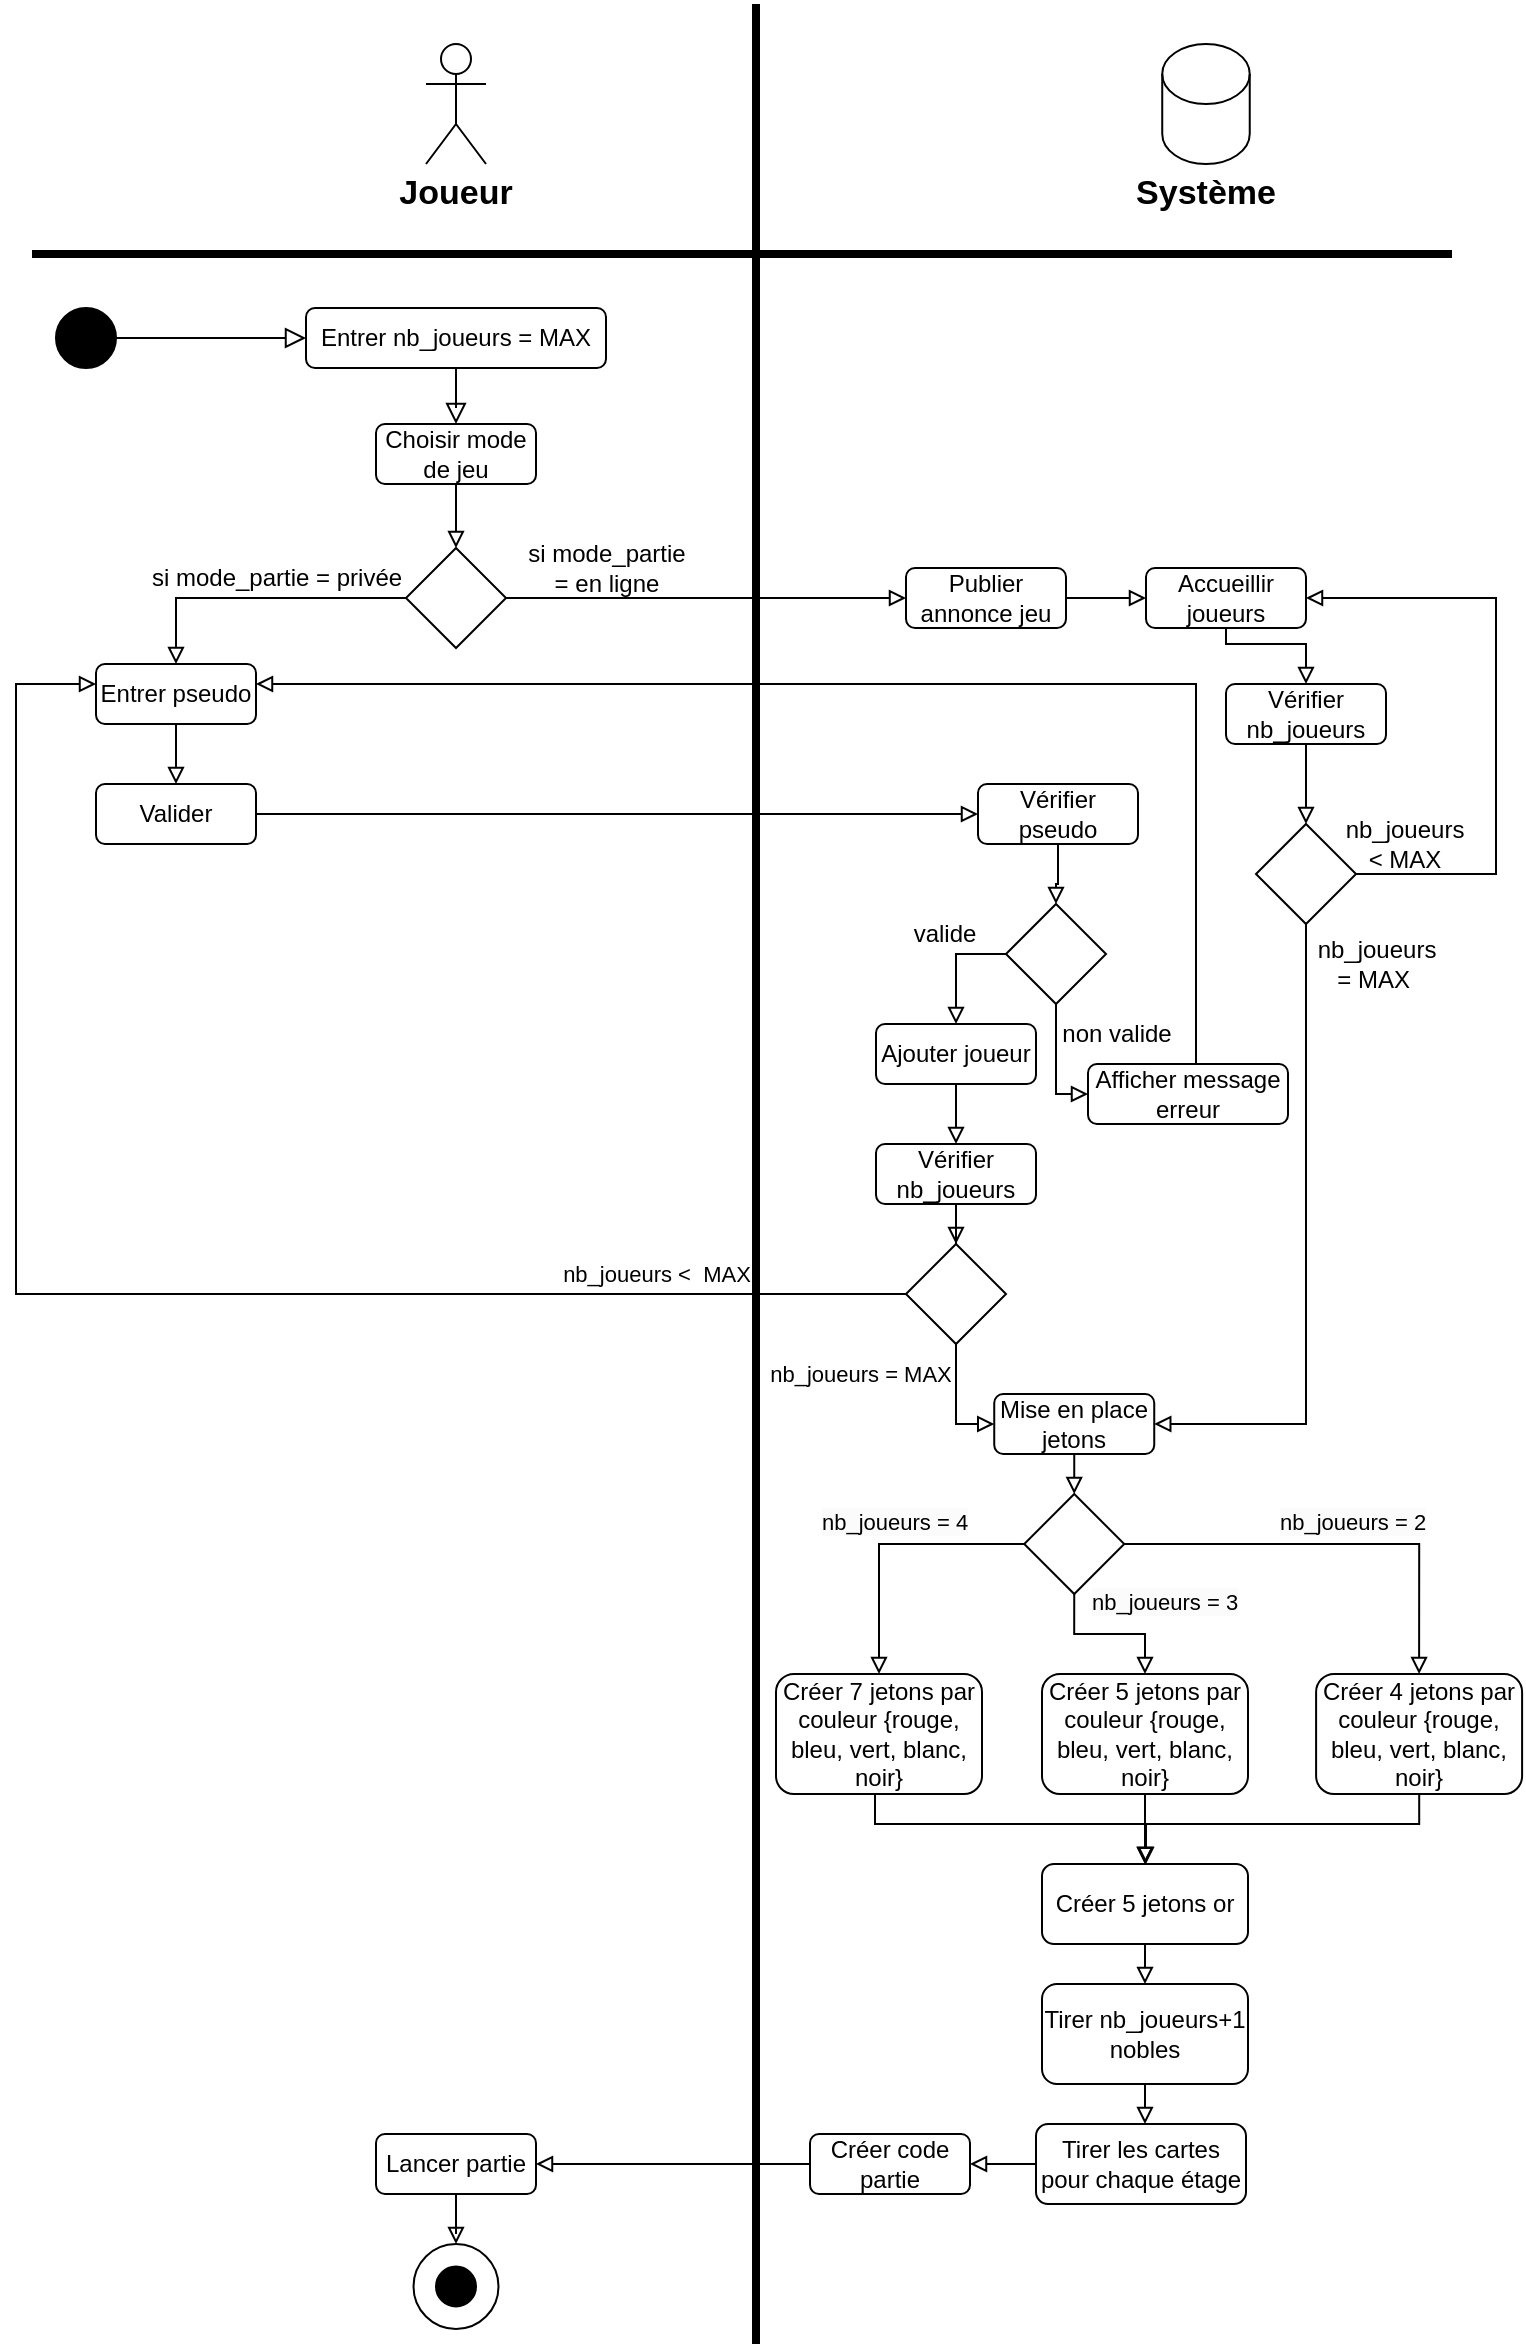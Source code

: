 <mxfile version="22.1.11" type="github">
  <diagram name="Page-1" id="8fkopur-IaXd6LPKFOyk">
    <mxGraphModel dx="2227" dy="804" grid="1" gridSize="10" guides="1" tooltips="1" connect="1" arrows="1" fold="1" page="1" pageScale="1" pageWidth="827" pageHeight="1169" math="0" shadow="0">
      <root>
        <mxCell id="0" />
        <mxCell id="1" parent="0" />
        <mxCell id="sAH2Ii_r4UKJBl4Xqn3M-1" value="Choisir mode de jeu" style="rounded=1;whiteSpace=wrap;html=1;fontSize=12;glass=0;strokeWidth=1;shadow=0;" parent="1" vertex="1">
          <mxGeometry x="-598" y="240" width="80" height="30" as="geometry" />
        </mxCell>
        <mxCell id="sAH2Ii_r4UKJBl4Xqn3M-2" value="" style="ellipse;whiteSpace=wrap;html=1;aspect=fixed;fillColor=#000000;" parent="1" vertex="1">
          <mxGeometry x="-758" y="182" width="30" height="30" as="geometry" />
        </mxCell>
        <mxCell id="sAH2Ii_r4UKJBl4Xqn3M-3" value="" style="rounded=0;html=1;jettySize=auto;orthogonalLoop=1;fontSize=11;endArrow=block;endFill=0;endSize=8;strokeWidth=1;shadow=0;labelBackgroundColor=none;edgeStyle=orthogonalEdgeStyle;" parent="1" source="sAH2Ii_r4UKJBl4Xqn3M-2" target="sAH2Ii_r4UKJBl4Xqn3M-7" edge="1">
          <mxGeometry relative="1" as="geometry">
            <mxPoint x="-588" y="307" as="sourcePoint" />
            <mxPoint x="-588" y="357" as="targetPoint" />
          </mxGeometry>
        </mxCell>
        <mxCell id="sAH2Ii_r4UKJBl4Xqn3M-4" value="&lt;font style=&quot;font-size: 17px;&quot;&gt;&lt;b&gt;Joueur&lt;/b&gt;&lt;/font&gt;" style="text;html=1;strokeColor=none;fillColor=none;align=center;verticalAlign=middle;whiteSpace=wrap;rounded=0;" parent="1" vertex="1">
          <mxGeometry x="-588" y="110" width="60" height="30" as="geometry" />
        </mxCell>
        <mxCell id="sAH2Ii_r4UKJBl4Xqn3M-5" value="&lt;b&gt;&lt;font style=&quot;font-size: 17px;&quot;&gt;Système&lt;/font&gt;&lt;/b&gt;" style="text;html=1;strokeColor=none;fillColor=none;align=center;verticalAlign=middle;whiteSpace=wrap;rounded=0;" parent="1" vertex="1">
          <mxGeometry x="-213" y="110" width="60" height="30" as="geometry" />
        </mxCell>
        <mxCell id="sAH2Ii_r4UKJBl4Xqn3M-7" value="Entrer nb_joueurs = MAX" style="rounded=1;whiteSpace=wrap;html=1;fontSize=12;glass=0;strokeWidth=1;shadow=0;" parent="1" vertex="1">
          <mxGeometry x="-633" y="182" width="150" height="30" as="geometry" />
        </mxCell>
        <mxCell id="sAH2Ii_r4UKJBl4Xqn3M-8" value="" style="rounded=0;html=1;jettySize=auto;orthogonalLoop=1;fontSize=11;endArrow=block;endFill=0;endSize=8;strokeWidth=1;shadow=0;labelBackgroundColor=none;edgeStyle=orthogonalEdgeStyle;" parent="1" source="sAH2Ii_r4UKJBl4Xqn3M-7" target="sAH2Ii_r4UKJBl4Xqn3M-1" edge="1">
          <mxGeometry relative="1" as="geometry">
            <mxPoint x="-583" y="288" as="sourcePoint" />
            <mxPoint x="-733" y="452" as="targetPoint" />
            <Array as="points" />
          </mxGeometry>
        </mxCell>
        <mxCell id="sAH2Ii_r4UKJBl4Xqn3M-14" style="edgeStyle=orthogonalEdgeStyle;rounded=0;orthogonalLoop=1;jettySize=auto;html=1;exitX=0;exitY=0.5;exitDx=0;exitDy=0;endArrow=block;endFill=0;entryX=0.5;entryY=0;entryDx=0;entryDy=0;" parent="1" source="sAH2Ii_r4UKJBl4Xqn3M-9" target="sAH2Ii_r4UKJBl4Xqn3M-19" edge="1">
          <mxGeometry relative="1" as="geometry">
            <mxPoint x="-738" y="327" as="targetPoint" />
            <Array as="points">
              <mxPoint x="-698" y="327" />
            </Array>
          </mxGeometry>
        </mxCell>
        <mxCell id="sAH2Ii_r4UKJBl4Xqn3M-15" style="edgeStyle=orthogonalEdgeStyle;rounded=0;orthogonalLoop=1;jettySize=auto;html=1;exitX=1;exitY=0.5;exitDx=0;exitDy=0;endArrow=block;endFill=0;entryX=0;entryY=0.5;entryDx=0;entryDy=0;" parent="1" source="sAH2Ii_r4UKJBl4Xqn3M-9" target="sAH2Ii_r4UKJBl4Xqn3M-18" edge="1">
          <mxGeometry relative="1" as="geometry">
            <mxPoint x="-258" y="327" as="targetPoint" />
          </mxGeometry>
        </mxCell>
        <mxCell id="sAH2Ii_r4UKJBl4Xqn3M-9" value="" style="rhombus;whiteSpace=wrap;html=1;" parent="1" vertex="1">
          <mxGeometry x="-583" y="302" width="50" height="50" as="geometry" />
        </mxCell>
        <mxCell id="sAH2Ii_r4UKJBl4Xqn3M-10" style="edgeStyle=orthogonalEdgeStyle;rounded=0;orthogonalLoop=1;jettySize=auto;html=1;exitX=0.5;exitY=1;exitDx=0;exitDy=0;endArrow=block;endFill=0;entryX=0.5;entryY=0;entryDx=0;entryDy=0;" parent="1" source="sAH2Ii_r4UKJBl4Xqn3M-1" target="sAH2Ii_r4UKJBl4Xqn3M-9" edge="1">
          <mxGeometry relative="1" as="geometry">
            <mxPoint x="-438" y="280" as="targetPoint" />
          </mxGeometry>
        </mxCell>
        <mxCell id="sAH2Ii_r4UKJBl4Xqn3M-11" value="" style="shape=umlActor;verticalLabelPosition=bottom;verticalAlign=top;html=1;outlineConnect=0;" parent="1" vertex="1">
          <mxGeometry x="-573" y="50" width="30" height="60" as="geometry" />
        </mxCell>
        <mxCell id="sAH2Ii_r4UKJBl4Xqn3M-12" value="" style="shape=cylinder3;whiteSpace=wrap;html=1;boundedLbl=1;backgroundOutline=1;size=15;" parent="1" vertex="1">
          <mxGeometry x="-204.88" y="50" width="43.75" height="60" as="geometry" />
        </mxCell>
        <mxCell id="sAH2Ii_r4UKJBl4Xqn3M-16" value="si mode_partie &lt;br&gt;= en ligne" style="text;html=1;align=center;verticalAlign=middle;resizable=0;points=[];autosize=1;strokeColor=none;fillColor=none;" parent="1" vertex="1">
          <mxGeometry x="-533" y="292" width="100" height="40" as="geometry" />
        </mxCell>
        <mxCell id="sAH2Ii_r4UKJBl4Xqn3M-17" value="si mode_partie = privée" style="text;html=1;align=center;verticalAlign=middle;resizable=0;points=[];autosize=1;strokeColor=none;fillColor=none;" parent="1" vertex="1">
          <mxGeometry x="-723" y="302" width="150" height="30" as="geometry" />
        </mxCell>
        <mxCell id="sAH2Ii_r4UKJBl4Xqn3M-45" style="edgeStyle=orthogonalEdgeStyle;rounded=0;orthogonalLoop=1;jettySize=auto;html=1;exitX=1;exitY=0.5;exitDx=0;exitDy=0;endArrow=block;endFill=0;" parent="1" source="sAH2Ii_r4UKJBl4Xqn3M-18" target="sAH2Ii_r4UKJBl4Xqn3M-44" edge="1">
          <mxGeometry relative="1" as="geometry" />
        </mxCell>
        <mxCell id="sAH2Ii_r4UKJBl4Xqn3M-18" value="Publier annonce jeu" style="rounded=1;whiteSpace=wrap;html=1;fontSize=12;glass=0;strokeWidth=1;shadow=0;" parent="1" vertex="1">
          <mxGeometry x="-333" y="312" width="80" height="30" as="geometry" />
        </mxCell>
        <mxCell id="sAH2Ii_r4UKJBl4Xqn3M-21" style="edgeStyle=orthogonalEdgeStyle;rounded=0;orthogonalLoop=1;jettySize=auto;html=1;exitX=0.5;exitY=1;exitDx=0;exitDy=0;entryX=0.5;entryY=0;entryDx=0;entryDy=0;endArrow=block;endFill=0;" parent="1" source="sAH2Ii_r4UKJBl4Xqn3M-19" target="sAH2Ii_r4UKJBl4Xqn3M-20" edge="1">
          <mxGeometry relative="1" as="geometry" />
        </mxCell>
        <mxCell id="sAH2Ii_r4UKJBl4Xqn3M-19" value="Entrer pseudo" style="rounded=1;whiteSpace=wrap;html=1;fontSize=12;glass=0;strokeWidth=1;shadow=0;" parent="1" vertex="1">
          <mxGeometry x="-738" y="360" width="80" height="30" as="geometry" />
        </mxCell>
        <mxCell id="sAH2Ii_r4UKJBl4Xqn3M-22" style="edgeStyle=orthogonalEdgeStyle;rounded=0;orthogonalLoop=1;jettySize=auto;html=1;exitX=1;exitY=0.5;exitDx=0;exitDy=0;endArrow=block;endFill=0;" parent="1" source="sAH2Ii_r4UKJBl4Xqn3M-20" target="sAH2Ii_r4UKJBl4Xqn3M-23" edge="1">
          <mxGeometry relative="1" as="geometry">
            <mxPoint x="-172.4" y="475" as="targetPoint" />
          </mxGeometry>
        </mxCell>
        <mxCell id="sAH2Ii_r4UKJBl4Xqn3M-20" value="Valider" style="rounded=1;whiteSpace=wrap;html=1;fontSize=12;glass=0;strokeWidth=1;shadow=0;" parent="1" vertex="1">
          <mxGeometry x="-738" y="420" width="80" height="30" as="geometry" />
        </mxCell>
        <mxCell id="sAH2Ii_r4UKJBl4Xqn3M-25" style="edgeStyle=orthogonalEdgeStyle;rounded=0;orthogonalLoop=1;jettySize=auto;html=1;exitX=0.5;exitY=1;exitDx=0;exitDy=0;endArrow=block;endFill=0;" parent="1" source="sAH2Ii_r4UKJBl4Xqn3M-23" target="sAH2Ii_r4UKJBl4Xqn3M-24" edge="1">
          <mxGeometry relative="1" as="geometry" />
        </mxCell>
        <mxCell id="sAH2Ii_r4UKJBl4Xqn3M-23" value="Vérifier pseudo" style="rounded=1;whiteSpace=wrap;html=1;fontSize=12;glass=0;strokeWidth=1;shadow=0;" parent="1" vertex="1">
          <mxGeometry x="-297" y="420" width="80" height="30" as="geometry" />
        </mxCell>
        <mxCell id="sAH2Ii_r4UKJBl4Xqn3M-26" style="edgeStyle=orthogonalEdgeStyle;rounded=0;orthogonalLoop=1;jettySize=auto;html=1;endArrow=block;endFill=0;exitX=0.5;exitY=1;exitDx=0;exitDy=0;" parent="1" source="sAH2Ii_r4UKJBl4Xqn3M-24" target="sAH2Ii_r4UKJBl4Xqn3M-30" edge="1">
          <mxGeometry relative="1" as="geometry">
            <mxPoint x="-185" y="589" as="targetPoint" />
            <mxPoint x="-258" y="619" as="sourcePoint" />
            <Array as="points">
              <mxPoint x="-258" y="575" />
            </Array>
          </mxGeometry>
        </mxCell>
        <mxCell id="sAH2Ii_r4UKJBl4Xqn3M-27" style="edgeStyle=orthogonalEdgeStyle;rounded=0;orthogonalLoop=1;jettySize=auto;html=1;exitX=0;exitY=0.5;exitDx=0;exitDy=0;endArrow=block;endFill=0;" parent="1" source="sAH2Ii_r4UKJBl4Xqn3M-24" target="sAH2Ii_r4UKJBl4Xqn3M-29" edge="1">
          <mxGeometry relative="1" as="geometry">
            <mxPoint x="-328" y="639" as="targetPoint" />
          </mxGeometry>
        </mxCell>
        <mxCell id="sAH2Ii_r4UKJBl4Xqn3M-24" value="" style="rhombus;whiteSpace=wrap;html=1;" parent="1" vertex="1">
          <mxGeometry x="-283" y="480" width="50" height="50" as="geometry" />
        </mxCell>
        <mxCell id="sAH2Ii_r4UKJBl4Xqn3M-35" style="edgeStyle=orthogonalEdgeStyle;rounded=0;orthogonalLoop=1;jettySize=auto;html=1;exitX=0.5;exitY=1;exitDx=0;exitDy=0;endArrow=block;endFill=0;" parent="1" source="sAH2Ii_r4UKJBl4Xqn3M-29" target="sAH2Ii_r4UKJBl4Xqn3M-34" edge="1">
          <mxGeometry relative="1" as="geometry" />
        </mxCell>
        <mxCell id="sAH2Ii_r4UKJBl4Xqn3M-29" value="Ajouter joueur" style="rounded=1;whiteSpace=wrap;html=1;fontSize=12;glass=0;strokeWidth=1;shadow=0;" parent="1" vertex="1">
          <mxGeometry x="-348" y="540" width="80" height="30" as="geometry" />
        </mxCell>
        <mxCell id="sAH2Ii_r4UKJBl4Xqn3M-33" style="edgeStyle=orthogonalEdgeStyle;rounded=0;orthogonalLoop=1;jettySize=auto;html=1;exitX=0.5;exitY=0;exitDx=0;exitDy=0;endArrow=block;endFill=0;" parent="1" source="sAH2Ii_r4UKJBl4Xqn3M-30" target="sAH2Ii_r4UKJBl4Xqn3M-19" edge="1">
          <mxGeometry relative="1" as="geometry">
            <Array as="points">
              <mxPoint x="-188" y="370" />
            </Array>
          </mxGeometry>
        </mxCell>
        <mxCell id="sAH2Ii_r4UKJBl4Xqn3M-30" value="Afficher message erreur" style="rounded=1;whiteSpace=wrap;html=1;fontSize=12;glass=0;strokeWidth=1;shadow=0;" parent="1" vertex="1">
          <mxGeometry x="-242" y="560" width="100" height="30" as="geometry" />
        </mxCell>
        <mxCell id="sAH2Ii_r4UKJBl4Xqn3M-31" value="non valide" style="text;html=1;align=center;verticalAlign=middle;resizable=0;points=[];autosize=1;strokeColor=none;fillColor=none;" parent="1" vertex="1">
          <mxGeometry x="-268" y="530" width="80" height="30" as="geometry" />
        </mxCell>
        <mxCell id="sAH2Ii_r4UKJBl4Xqn3M-32" value="valide" style="text;html=1;align=center;verticalAlign=middle;resizable=0;points=[];autosize=1;strokeColor=none;fillColor=none;" parent="1" vertex="1">
          <mxGeometry x="-338.88" y="480" width="50" height="30" as="geometry" />
        </mxCell>
        <mxCell id="sAH2Ii_r4UKJBl4Xqn3M-34" value="Vérifier nb_joueurs" style="rounded=1;whiteSpace=wrap;html=1;fontSize=12;glass=0;strokeWidth=1;shadow=0;" parent="1" vertex="1">
          <mxGeometry x="-348" y="600" width="80" height="30" as="geometry" />
        </mxCell>
        <mxCell id="sAH2Ii_r4UKJBl4Xqn3M-38" style="edgeStyle=orthogonalEdgeStyle;rounded=0;orthogonalLoop=1;jettySize=auto;html=1;exitX=0;exitY=0.5;exitDx=0;exitDy=0;endArrow=block;endFill=0;" parent="1" source="sAH2Ii_r4UKJBl4Xqn3M-36" target="sAH2Ii_r4UKJBl4Xqn3M-19" edge="1">
          <mxGeometry relative="1" as="geometry">
            <mxPoint x="-768" y="490" as="targetPoint" />
            <Array as="points">
              <mxPoint x="-778" y="675" />
              <mxPoint x="-778" y="370" />
            </Array>
          </mxGeometry>
        </mxCell>
        <mxCell id="sAH2Ii_r4UKJBl4Xqn3M-40" style="edgeStyle=orthogonalEdgeStyle;rounded=0;orthogonalLoop=1;jettySize=auto;html=1;endArrow=block;endFill=0;" parent="1" source="sAH2Ii_r4UKJBl4Xqn3M-36" target="fDgDJ92h6XTmLon-I_y6-1" edge="1">
          <mxGeometry relative="1" as="geometry">
            <mxPoint x="-548" y="840" as="targetPoint" />
            <mxPoint x="-368" y="819" as="sourcePoint" />
            <Array as="points">
              <mxPoint x="-308" y="740" />
            </Array>
          </mxGeometry>
        </mxCell>
        <mxCell id="sAH2Ii_r4UKJBl4Xqn3M-36" value="" style="rhombus;whiteSpace=wrap;html=1;" parent="1" vertex="1">
          <mxGeometry x="-333" y="650" width="50" height="50" as="geometry" />
        </mxCell>
        <mxCell id="sAH2Ii_r4UKJBl4Xqn3M-37" style="edgeStyle=orthogonalEdgeStyle;rounded=0;orthogonalLoop=1;jettySize=auto;html=1;exitX=0.5;exitY=1;exitDx=0;exitDy=0;endArrow=block;endFill=0;" parent="1" source="sAH2Ii_r4UKJBl4Xqn3M-34" target="sAH2Ii_r4UKJBl4Xqn3M-36" edge="1">
          <mxGeometry relative="1" as="geometry" />
        </mxCell>
        <mxCell id="sAH2Ii_r4UKJBl4Xqn3M-39" value="&lt;font style=&quot;font-size: 11px;&quot;&gt;nb_joueurs &amp;lt; &amp;nbsp;MAX&lt;/font&gt;" style="text;html=1;align=center;verticalAlign=middle;resizable=0;points=[];autosize=1;strokeColor=none;fillColor=none;" parent="1" vertex="1">
          <mxGeometry x="-518" y="650" width="120" height="30" as="geometry" />
        </mxCell>
        <mxCell id="sAH2Ii_r4UKJBl4Xqn3M-41" value="&lt;font style=&quot;font-size: 11px;&quot;&gt;nb_joueurs = MAX&lt;/font&gt;" style="text;html=1;align=center;verticalAlign=middle;resizable=0;points=[];autosize=1;strokeColor=none;fillColor=none;" parent="1" vertex="1">
          <mxGeometry x="-411" y="700" width="110" height="30" as="geometry" />
        </mxCell>
        <mxCell id="sAH2Ii_r4UKJBl4Xqn3M-54" style="edgeStyle=orthogonalEdgeStyle;rounded=0;orthogonalLoop=1;jettySize=auto;html=1;exitX=0.5;exitY=1;exitDx=0;exitDy=0;endArrow=block;endFill=0;" parent="1" source="sAH2Ii_r4UKJBl4Xqn3M-43" target="sAH2Ii_r4UKJBl4Xqn3M-56" edge="1">
          <mxGeometry relative="1" as="geometry">
            <mxPoint x="-568.333" y="1285" as="targetPoint" />
          </mxGeometry>
        </mxCell>
        <mxCell id="sAH2Ii_r4UKJBl4Xqn3M-43" value="Lancer partie" style="rounded=1;whiteSpace=wrap;html=1;fontSize=12;glass=0;strokeWidth=1;shadow=0;" parent="1" vertex="1">
          <mxGeometry x="-598" y="1095" width="80" height="30" as="geometry" />
        </mxCell>
        <mxCell id="sAH2Ii_r4UKJBl4Xqn3M-49" style="edgeStyle=orthogonalEdgeStyle;rounded=0;orthogonalLoop=1;jettySize=auto;html=1;exitX=0.5;exitY=1;exitDx=0;exitDy=0;endArrow=block;endFill=0;" parent="1" source="sAH2Ii_r4UKJBl4Xqn3M-44" target="sAH2Ii_r4UKJBl4Xqn3M-46" edge="1">
          <mxGeometry relative="1" as="geometry">
            <Array as="points">
              <mxPoint x="-173" y="350" />
              <mxPoint x="-133" y="350" />
            </Array>
          </mxGeometry>
        </mxCell>
        <mxCell id="sAH2Ii_r4UKJBl4Xqn3M-44" value="Accueillir joueurs" style="rounded=1;whiteSpace=wrap;html=1;fontSize=12;glass=0;strokeWidth=1;shadow=0;" parent="1" vertex="1">
          <mxGeometry x="-213" y="312" width="80" height="30" as="geometry" />
        </mxCell>
        <mxCell id="sAH2Ii_r4UKJBl4Xqn3M-46" value="Vérifier nb_joueurs" style="rounded=1;whiteSpace=wrap;html=1;fontSize=12;glass=0;strokeWidth=1;shadow=0;" parent="1" vertex="1">
          <mxGeometry x="-173" y="370" width="80" height="30" as="geometry" />
        </mxCell>
        <mxCell id="sAH2Ii_r4UKJBl4Xqn3M-50" style="edgeStyle=orthogonalEdgeStyle;rounded=0;orthogonalLoop=1;jettySize=auto;html=1;exitX=1;exitY=0.5;exitDx=0;exitDy=0;endArrow=block;endFill=0;" parent="1" source="sAH2Ii_r4UKJBl4Xqn3M-47" target="sAH2Ii_r4UKJBl4Xqn3M-44" edge="1">
          <mxGeometry relative="1" as="geometry">
            <mxPoint x="-24.56" y="360" as="targetPoint" />
            <Array as="points">
              <mxPoint x="-38" y="465" />
              <mxPoint x="-38" y="327" />
            </Array>
          </mxGeometry>
        </mxCell>
        <mxCell id="sAH2Ii_r4UKJBl4Xqn3M-52" style="edgeStyle=orthogonalEdgeStyle;rounded=0;orthogonalLoop=1;jettySize=auto;html=1;exitX=0.5;exitY=1;exitDx=0;exitDy=0;endArrow=block;endFill=0;" parent="1" source="sAH2Ii_r4UKJBl4Xqn3M-47" target="fDgDJ92h6XTmLon-I_y6-1" edge="1">
          <mxGeometry relative="1" as="geometry">
            <mxPoint x="52" y="560" as="targetPoint" />
            <Array as="points">
              <mxPoint x="-133" y="740" />
            </Array>
          </mxGeometry>
        </mxCell>
        <mxCell id="sAH2Ii_r4UKJBl4Xqn3M-47" value="" style="rhombus;whiteSpace=wrap;html=1;" parent="1" vertex="1">
          <mxGeometry x="-158" y="440" width="50" height="50" as="geometry" />
        </mxCell>
        <mxCell id="sAH2Ii_r4UKJBl4Xqn3M-48" style="edgeStyle=orthogonalEdgeStyle;rounded=0;orthogonalLoop=1;jettySize=auto;html=1;exitX=0.5;exitY=1;exitDx=0;exitDy=0;endArrow=block;endFill=0;" parent="1" source="sAH2Ii_r4UKJBl4Xqn3M-46" target="sAH2Ii_r4UKJBl4Xqn3M-47" edge="1">
          <mxGeometry relative="1" as="geometry" />
        </mxCell>
        <mxCell id="sAH2Ii_r4UKJBl4Xqn3M-51" value="nb_joueurs &lt;br&gt;&amp;lt; MAX" style="text;html=1;align=center;verticalAlign=middle;resizable=0;points=[];autosize=1;strokeColor=none;fillColor=none;" parent="1" vertex="1">
          <mxGeometry x="-123.95" y="430" width="80" height="40" as="geometry" />
        </mxCell>
        <mxCell id="sAH2Ii_r4UKJBl4Xqn3M-53" value="nb_joueurs &lt;br&gt;= MAX&amp;nbsp;" style="text;html=1;align=center;verticalAlign=middle;resizable=0;points=[];autosize=1;strokeColor=none;fillColor=none;" parent="1" vertex="1">
          <mxGeometry x="-138" y="490" width="80" height="40" as="geometry" />
        </mxCell>
        <mxCell id="sAH2Ii_r4UKJBl4Xqn3M-56" value="" style="ellipse;whiteSpace=wrap;html=1;aspect=fixed;fillColor=none;" parent="1" vertex="1">
          <mxGeometry x="-579.25" y="1150" width="42.5" height="42.5" as="geometry" />
        </mxCell>
        <mxCell id="sAH2Ii_r4UKJBl4Xqn3M-57" value="" style="ellipse;whiteSpace=wrap;html=1;aspect=fixed;fillColor=#000000;" parent="1" vertex="1">
          <mxGeometry x="-568" y="1161.25" width="20" height="20" as="geometry" />
        </mxCell>
        <mxCell id="sAH2Ii_r4UKJBl4Xqn3M-59" value="" style="line;strokeWidth=4;direction=south;html=1;perimeter=backbonePerimeter;points=[];outlineConnect=0;" parent="1" vertex="1">
          <mxGeometry x="-413" y="30" width="10" height="1170" as="geometry" />
        </mxCell>
        <mxCell id="sAH2Ii_r4UKJBl4Xqn3M-60" value="" style="line;strokeWidth=4;html=1;perimeter=backbonePerimeter;points=[];outlineConnect=0;" parent="1" vertex="1">
          <mxGeometry x="-770" y="150" width="710" height="10" as="geometry" />
        </mxCell>
        <mxCell id="fDgDJ92h6XTmLon-I_y6-4" style="edgeStyle=orthogonalEdgeStyle;rounded=0;orthogonalLoop=1;jettySize=auto;html=1;exitX=0.5;exitY=1;exitDx=0;exitDy=0;entryX=0.5;entryY=0;entryDx=0;entryDy=0;endArrow=block;endFill=0;" parent="1" source="fDgDJ92h6XTmLon-I_y6-1" target="fDgDJ92h6XTmLon-I_y6-3" edge="1">
          <mxGeometry relative="1" as="geometry" />
        </mxCell>
        <mxCell id="fDgDJ92h6XTmLon-I_y6-1" value="Mise en place jetons" style="rounded=1;whiteSpace=wrap;html=1;fontSize=12;glass=0;strokeWidth=1;shadow=0;" parent="1" vertex="1">
          <mxGeometry x="-288.88" y="725" width="80" height="30" as="geometry" />
        </mxCell>
        <mxCell id="fDgDJ92h6XTmLon-I_y6-10" style="edgeStyle=orthogonalEdgeStyle;rounded=0;orthogonalLoop=1;jettySize=auto;html=1;exitX=0;exitY=0.5;exitDx=0;exitDy=0;endArrow=block;endFill=0;" parent="1" source="fDgDJ92h6XTmLon-I_y6-3" target="fDgDJ92h6XTmLon-I_y6-5" edge="1">
          <mxGeometry relative="1" as="geometry">
            <mxPoint x="-348.5" y="865" as="targetPoint" />
          </mxGeometry>
        </mxCell>
        <mxCell id="fDgDJ92h6XTmLon-I_y6-11" style="edgeStyle=orthogonalEdgeStyle;rounded=0;orthogonalLoop=1;jettySize=auto;html=1;exitX=0.5;exitY=1;exitDx=0;exitDy=0;entryX=0.5;entryY=0;entryDx=0;entryDy=0;endArrow=block;endFill=0;" parent="1" source="fDgDJ92h6XTmLon-I_y6-3" target="fDgDJ92h6XTmLon-I_y6-7" edge="1">
          <mxGeometry relative="1" as="geometry" />
        </mxCell>
        <mxCell id="fDgDJ92h6XTmLon-I_y6-12" style="edgeStyle=orthogonalEdgeStyle;rounded=0;orthogonalLoop=1;jettySize=auto;html=1;exitX=1;exitY=0.5;exitDx=0;exitDy=0;entryX=0.5;entryY=0;entryDx=0;entryDy=0;endArrow=block;endFill=0;" parent="1" source="fDgDJ92h6XTmLon-I_y6-3" target="fDgDJ92h6XTmLon-I_y6-8" edge="1">
          <mxGeometry relative="1" as="geometry" />
        </mxCell>
        <mxCell id="fDgDJ92h6XTmLon-I_y6-3" value="" style="rhombus;whiteSpace=wrap;html=1;" parent="1" vertex="1">
          <mxGeometry x="-273.88" y="775" width="50" height="50" as="geometry" />
        </mxCell>
        <mxCell id="fDgDJ92h6XTmLon-I_y6-17" style="edgeStyle=orthogonalEdgeStyle;rounded=0;orthogonalLoop=1;jettySize=auto;html=1;exitX=0.5;exitY=1;exitDx=0;exitDy=0;entryX=0.5;entryY=0;entryDx=0;entryDy=0;endArrow=block;endFill=0;" parent="1" target="fDgDJ92h6XTmLon-I_y6-16" edge="1">
          <mxGeometry relative="1" as="geometry">
            <mxPoint x="-348.5" y="925" as="sourcePoint" />
            <Array as="points">
              <mxPoint x="-349" y="940" />
              <mxPoint x="-213" y="940" />
            </Array>
          </mxGeometry>
        </mxCell>
        <mxCell id="fDgDJ92h6XTmLon-I_y6-5" value="Créer 7 jetons par couleur {rouge, bleu, vert, blanc, noir}" style="rounded=1;whiteSpace=wrap;html=1;fontSize=12;glass=0;strokeWidth=1;shadow=0;" parent="1" vertex="1">
          <mxGeometry x="-398" y="865" width="103" height="60" as="geometry" />
        </mxCell>
        <mxCell id="fDgDJ92h6XTmLon-I_y6-18" style="edgeStyle=orthogonalEdgeStyle;rounded=0;orthogonalLoop=1;jettySize=auto;html=1;exitX=0.5;exitY=1;exitDx=0;exitDy=0;entryX=0.5;entryY=0;entryDx=0;entryDy=0;endArrow=block;endFill=0;" parent="1" source="fDgDJ92h6XTmLon-I_y6-7" target="fDgDJ92h6XTmLon-I_y6-16" edge="1">
          <mxGeometry relative="1" as="geometry" />
        </mxCell>
        <mxCell id="fDgDJ92h6XTmLon-I_y6-7" value="Créer 5 jetons par couleur {rouge, bleu, vert, blanc, noir}" style="rounded=1;whiteSpace=wrap;html=1;fontSize=12;glass=0;strokeWidth=1;shadow=0;" parent="1" vertex="1">
          <mxGeometry x="-265" y="865" width="103" height="60" as="geometry" />
        </mxCell>
        <mxCell id="fDgDJ92h6XTmLon-I_y6-20" style="edgeStyle=orthogonalEdgeStyle;rounded=0;orthogonalLoop=1;jettySize=auto;html=1;endArrow=block;endFill=0;" parent="1" source="fDgDJ92h6XTmLon-I_y6-8" target="fDgDJ92h6XTmLon-I_y6-16" edge="1">
          <mxGeometry relative="1" as="geometry">
            <mxPoint x="-75.95" y="940" as="sourcePoint" />
            <mxPoint x="-213" y="985" as="targetPoint" />
            <Array as="points">
              <mxPoint x="-76" y="940" />
              <mxPoint x="-213" y="940" />
            </Array>
          </mxGeometry>
        </mxCell>
        <mxCell id="fDgDJ92h6XTmLon-I_y6-8" value="Créer 4 jetons par couleur {rouge, bleu, vert, blanc, noir}" style="rounded=1;whiteSpace=wrap;html=1;fontSize=12;glass=0;strokeWidth=1;shadow=0;" parent="1" vertex="1">
          <mxGeometry x="-127.95" y="865" width="103" height="60" as="geometry" />
        </mxCell>
        <mxCell id="fDgDJ92h6XTmLon-I_y6-13" value="&lt;span style=&quot;color: rgb(0, 0, 0); font-family: Helvetica; font-style: normal; font-variant-ligatures: normal; font-variant-caps: normal; font-weight: 400; letter-spacing: normal; orphans: 2; text-align: center; text-indent: 0px; text-transform: none; widows: 2; word-spacing: 0px; -webkit-text-stroke-width: 0px; background-color: rgb(251, 251, 251); text-decoration-thickness: initial; text-decoration-style: initial; text-decoration-color: initial; float: none; display: inline !important;&quot;&gt;&lt;font style=&quot;font-size: 11px;&quot;&gt;nb_joueurs = 4&lt;/font&gt;&lt;/span&gt;" style="text;whiteSpace=wrap;html=1;" parent="1" vertex="1">
          <mxGeometry x="-377" y="775" width="120" height="30" as="geometry" />
        </mxCell>
        <mxCell id="fDgDJ92h6XTmLon-I_y6-14" value="&lt;span style=&quot;color: rgb(0, 0, 0); font-family: Helvetica; font-style: normal; font-variant-ligatures: normal; font-variant-caps: normal; font-weight: 400; letter-spacing: normal; orphans: 2; text-align: center; text-indent: 0px; text-transform: none; widows: 2; word-spacing: 0px; -webkit-text-stroke-width: 0px; background-color: rgb(251, 251, 251); text-decoration-thickness: initial; text-decoration-style: initial; text-decoration-color: initial; float: none; display: inline !important;&quot;&gt;&lt;font style=&quot;font-size: 11px;&quot;&gt;nb_joueurs = 3&lt;/font&gt;&lt;/span&gt;" style="text;whiteSpace=wrap;html=1;fillColor=none;" parent="1" vertex="1">
          <mxGeometry x="-242" y="815" width="120" height="30" as="geometry" />
        </mxCell>
        <mxCell id="fDgDJ92h6XTmLon-I_y6-15" value="&lt;span style=&quot;color: rgb(0, 0, 0); font-family: Helvetica; font-style: normal; font-variant-ligatures: normal; font-variant-caps: normal; font-weight: 400; letter-spacing: normal; orphans: 2; text-align: center; text-indent: 0px; text-transform: none; widows: 2; word-spacing: 0px; -webkit-text-stroke-width: 0px; background-color: rgb(251, 251, 251); text-decoration-thickness: initial; text-decoration-style: initial; text-decoration-color: initial; float: none; display: inline !important;&quot;&gt;&lt;font style=&quot;font-size: 11px;&quot;&gt;nb_joueurs = 2&lt;/font&gt;&lt;/span&gt;" style="text;whiteSpace=wrap;html=1;" parent="1" vertex="1">
          <mxGeometry x="-147.95" y="775" width="120" height="30" as="geometry" />
        </mxCell>
        <mxCell id="fDgDJ92h6XTmLon-I_y6-22" style="edgeStyle=orthogonalEdgeStyle;rounded=0;orthogonalLoop=1;jettySize=auto;html=1;entryX=0.5;entryY=0;entryDx=0;entryDy=0;endArrow=block;endFill=0;" parent="1" source="fDgDJ92h6XTmLon-I_y6-16" target="fDgDJ92h6XTmLon-I_y6-24" edge="1">
          <mxGeometry relative="1" as="geometry">
            <Array as="points">
              <mxPoint x="-213" y="1000" />
              <mxPoint x="-213" y="1000" />
            </Array>
          </mxGeometry>
        </mxCell>
        <mxCell id="fDgDJ92h6XTmLon-I_y6-16" value="Créer 5 jetons or" style="rounded=1;whiteSpace=wrap;html=1;fontSize=12;glass=0;strokeWidth=1;shadow=0;" parent="1" vertex="1">
          <mxGeometry x="-265" y="960" width="103" height="40" as="geometry" />
        </mxCell>
        <mxCell id="fDgDJ92h6XTmLon-I_y6-21" value="Créer code partie" style="rounded=1;whiteSpace=wrap;html=1;fontSize=12;glass=0;strokeWidth=1;shadow=0;" parent="1" vertex="1">
          <mxGeometry x="-381" y="1095" width="80" height="30" as="geometry" />
        </mxCell>
        <mxCell id="fDgDJ92h6XTmLon-I_y6-24" value="Tirer nb_joueurs+1 nobles" style="rounded=1;whiteSpace=wrap;html=1;fontSize=12;glass=0;strokeWidth=1;shadow=0;" parent="1" vertex="1">
          <mxGeometry x="-265" y="1020" width="103" height="50" as="geometry" />
        </mxCell>
        <mxCell id="fnwzHLTu3zxOKLX5jC_l-1" style="edgeStyle=orthogonalEdgeStyle;rounded=0;orthogonalLoop=1;jettySize=auto;html=1;endArrow=block;endFill=0;" parent="1" source="fDgDJ92h6XTmLon-I_y6-21" target="sAH2Ii_r4UKJBl4Xqn3M-43" edge="1">
          <mxGeometry relative="1" as="geometry">
            <mxPoint x="-203" y="1080" as="sourcePoint" />
            <mxPoint x="-199" y="1100" as="targetPoint" />
          </mxGeometry>
        </mxCell>
        <mxCell id="zJ7sE4ypSkxlHpJqUebX-1" value="Tirer les cartes pour chaque étage" style="rounded=1;whiteSpace=wrap;html=1;fontSize=12;glass=0;strokeWidth=1;shadow=0;" vertex="1" parent="1">
          <mxGeometry x="-268" y="1090" width="105" height="40" as="geometry" />
        </mxCell>
        <mxCell id="zJ7sE4ypSkxlHpJqUebX-2" style="edgeStyle=orthogonalEdgeStyle;rounded=0;orthogonalLoop=1;jettySize=auto;html=1;endArrow=block;endFill=0;" edge="1" parent="1" source="fDgDJ92h6XTmLon-I_y6-24" target="zJ7sE4ypSkxlHpJqUebX-1">
          <mxGeometry relative="1" as="geometry">
            <mxPoint x="-203" y="1010" as="sourcePoint" />
            <mxPoint x="-203" y="1030" as="targetPoint" />
            <Array as="points">
              <mxPoint x="-213" y="1070" />
              <mxPoint x="-213" y="1070" />
            </Array>
          </mxGeometry>
        </mxCell>
        <mxCell id="zJ7sE4ypSkxlHpJqUebX-3" style="edgeStyle=orthogonalEdgeStyle;rounded=0;orthogonalLoop=1;jettySize=auto;html=1;endArrow=block;endFill=0;" edge="1" parent="1" source="zJ7sE4ypSkxlHpJqUebX-1" target="fDgDJ92h6XTmLon-I_y6-21">
          <mxGeometry relative="1" as="geometry">
            <mxPoint x="-203" y="1080" as="sourcePoint" />
            <mxPoint x="-203" y="1100" as="targetPoint" />
            <Array as="points" />
          </mxGeometry>
        </mxCell>
      </root>
    </mxGraphModel>
  </diagram>
</mxfile>

